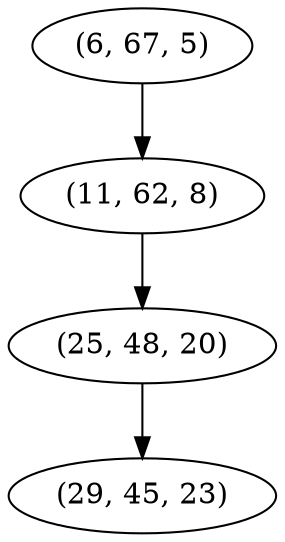 digraph tree {
    "(6, 67, 5)";
    "(11, 62, 8)";
    "(25, 48, 20)";
    "(29, 45, 23)";
    "(6, 67, 5)" -> "(11, 62, 8)";
    "(11, 62, 8)" -> "(25, 48, 20)";
    "(25, 48, 20)" -> "(29, 45, 23)";
}
